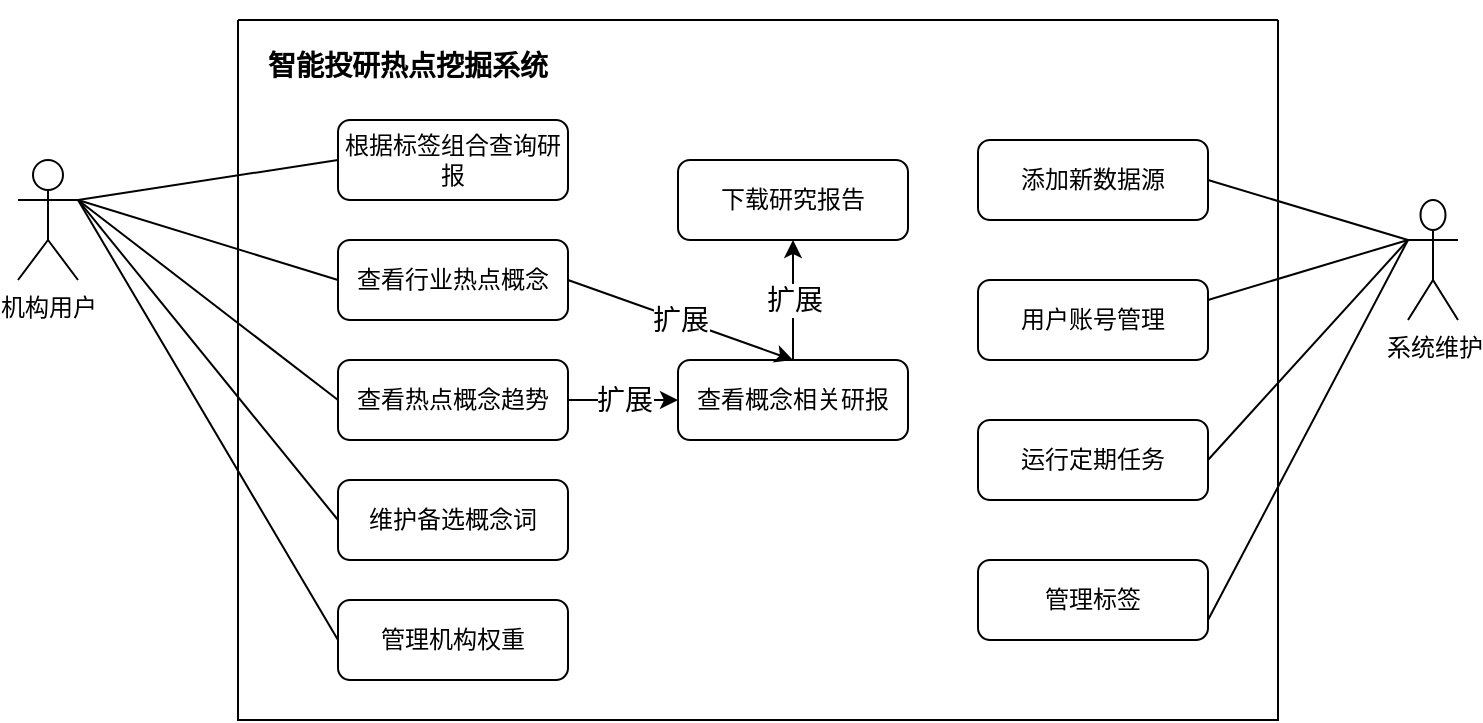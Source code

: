 <mxfile version="17.1.2" type="github">
  <diagram id="GHZjG3nToGS60NQF9C1E" name="第 1 页">
    <mxGraphModel dx="1506" dy="921" grid="1" gridSize="10" guides="1" tooltips="1" connect="1" arrows="1" fold="1" page="1" pageScale="1" pageWidth="850" pageHeight="1100" math="0" shadow="0">
      <root>
        <mxCell id="0" />
        <mxCell id="1" parent="0" />
        <mxCell id="Jjaj_gzugbMVMEQFxrty-10" style="rounded=0;orthogonalLoop=1;jettySize=auto;html=1;exitX=1;exitY=0.333;exitDx=0;exitDy=0;exitPerimeter=0;entryX=0;entryY=0.5;entryDx=0;entryDy=0;fontSize=14;endArrow=none;endFill=0;" parent="1" source="Jjaj_gzugbMVMEQFxrty-1" target="Jjaj_gzugbMVMEQFxrty-5" edge="1">
          <mxGeometry relative="1" as="geometry" />
        </mxCell>
        <mxCell id="Jjaj_gzugbMVMEQFxrty-11" style="edgeStyle=none;rounded=0;orthogonalLoop=1;jettySize=auto;html=1;exitX=1;exitY=0.333;exitDx=0;exitDy=0;exitPerimeter=0;entryX=0;entryY=0.5;entryDx=0;entryDy=0;fontSize=14;endArrow=none;endFill=0;" parent="1" source="Jjaj_gzugbMVMEQFxrty-1" target="Jjaj_gzugbMVMEQFxrty-7" edge="1">
          <mxGeometry relative="1" as="geometry" />
        </mxCell>
        <mxCell id="Jjaj_gzugbMVMEQFxrty-12" style="edgeStyle=none;rounded=0;orthogonalLoop=1;jettySize=auto;html=1;exitX=1;exitY=0.333;exitDx=0;exitDy=0;exitPerimeter=0;entryX=0;entryY=0.5;entryDx=0;entryDy=0;fontSize=14;endArrow=none;endFill=0;" parent="1" source="Jjaj_gzugbMVMEQFxrty-1" target="Jjaj_gzugbMVMEQFxrty-8" edge="1">
          <mxGeometry relative="1" as="geometry" />
        </mxCell>
        <mxCell id="P9fE1Wn2BrOa8Re9Axps-7" style="edgeStyle=none;rounded=0;orthogonalLoop=1;jettySize=auto;html=1;exitX=1;exitY=0.333;exitDx=0;exitDy=0;exitPerimeter=0;entryX=0;entryY=0.5;entryDx=0;entryDy=0;endArrow=none;endFill=0;strokeWidth=1;" parent="1" source="Jjaj_gzugbMVMEQFxrty-1" target="P9fE1Wn2BrOa8Re9Axps-6" edge="1">
          <mxGeometry relative="1" as="geometry" />
        </mxCell>
        <mxCell id="WxrwaGWf_iccbZH23yy5-1" style="rounded=0;orthogonalLoop=1;jettySize=auto;html=1;exitX=1;exitY=0.333;exitDx=0;exitDy=0;exitPerimeter=0;entryX=0;entryY=0.5;entryDx=0;entryDy=0;endArrow=none;endFill=0;" edge="1" parent="1" source="Jjaj_gzugbMVMEQFxrty-1" target="Db-1Afv261UuwkbENgDf-5">
          <mxGeometry relative="1" as="geometry" />
        </mxCell>
        <mxCell id="Jjaj_gzugbMVMEQFxrty-1" value="机构用户" style="shape=umlActor;verticalLabelPosition=bottom;verticalAlign=top;html=1;outlineConnect=0;" parent="1" vertex="1">
          <mxGeometry x="65" y="160" width="30" height="60" as="geometry" />
        </mxCell>
        <mxCell id="Jjaj_gzugbMVMEQFxrty-4" value="" style="swimlane;startSize=0;" parent="1" vertex="1">
          <mxGeometry x="175" y="90" width="520" height="350" as="geometry" />
        </mxCell>
        <mxCell id="Jjaj_gzugbMVMEQFxrty-5" value="根据标签组合查询研报" style="rounded=1;whiteSpace=wrap;html=1;" parent="Jjaj_gzugbMVMEQFxrty-4" vertex="1">
          <mxGeometry x="50" y="50" width="115" height="40" as="geometry" />
        </mxCell>
        <mxCell id="Jjaj_gzugbMVMEQFxrty-7" value="查看行业热点概念" style="rounded=1;whiteSpace=wrap;html=1;" parent="Jjaj_gzugbMVMEQFxrty-4" vertex="1">
          <mxGeometry x="50" y="110" width="115" height="40" as="geometry" />
        </mxCell>
        <mxCell id="Jjaj_gzugbMVMEQFxrty-8" value="查看热点概念趋势" style="rounded=1;whiteSpace=wrap;html=1;" parent="Jjaj_gzugbMVMEQFxrty-4" vertex="1">
          <mxGeometry x="50" y="170" width="115" height="40" as="geometry" />
        </mxCell>
        <mxCell id="Jjaj_gzugbMVMEQFxrty-9" value="查看概念相关研报" style="rounded=1;whiteSpace=wrap;html=1;" parent="Jjaj_gzugbMVMEQFxrty-4" vertex="1">
          <mxGeometry x="220" y="170" width="115" height="40" as="geometry" />
        </mxCell>
        <mxCell id="Jjaj_gzugbMVMEQFxrty-16" value="扩展" style="endArrow=classic;html=1;rounded=0;fontSize=14;exitX=1;exitY=0.5;exitDx=0;exitDy=0;entryX=0.5;entryY=0;entryDx=0;entryDy=0;" parent="Jjaj_gzugbMVMEQFxrty-4" source="Jjaj_gzugbMVMEQFxrty-7" target="Jjaj_gzugbMVMEQFxrty-9" edge="1">
          <mxGeometry relative="1" as="geometry">
            <mxPoint x="120" y="150" as="sourcePoint" />
            <mxPoint x="220" y="150" as="targetPoint" />
          </mxGeometry>
        </mxCell>
        <mxCell id="Jjaj_gzugbMVMEQFxrty-17" value="扩展" style="edgeLabel;resizable=0;html=1;align=center;verticalAlign=middle;fontSize=14;" parent="Jjaj_gzugbMVMEQFxrty-16" connectable="0" vertex="1">
          <mxGeometry relative="1" as="geometry" />
        </mxCell>
        <mxCell id="Jjaj_gzugbMVMEQFxrty-18" value="扩展" style="endArrow=classic;html=1;rounded=0;fontSize=14;exitX=1;exitY=0.5;exitDx=0;exitDy=0;entryX=0;entryY=0.5;entryDx=0;entryDy=0;" parent="Jjaj_gzugbMVMEQFxrty-4" source="Jjaj_gzugbMVMEQFxrty-8" target="Jjaj_gzugbMVMEQFxrty-9" edge="1">
          <mxGeometry relative="1" as="geometry">
            <mxPoint x="210" y="140" as="sourcePoint" />
            <mxPoint x="297.5" y="180" as="targetPoint" />
          </mxGeometry>
        </mxCell>
        <mxCell id="Jjaj_gzugbMVMEQFxrty-19" value="扩展" style="edgeLabel;resizable=0;html=1;align=center;verticalAlign=middle;fontSize=14;" parent="Jjaj_gzugbMVMEQFxrty-18" connectable="0" vertex="1">
          <mxGeometry relative="1" as="geometry" />
        </mxCell>
        <mxCell id="Db-1Afv261UuwkbENgDf-1" value="下载研究报告" style="rounded=1;whiteSpace=wrap;html=1;" parent="Jjaj_gzugbMVMEQFxrty-4" vertex="1">
          <mxGeometry x="220" y="70" width="115" height="40" as="geometry" />
        </mxCell>
        <mxCell id="Db-1Afv261UuwkbENgDf-2" value="扩展" style="endArrow=classic;html=1;rounded=0;fontSize=14;exitX=0.5;exitY=0;exitDx=0;exitDy=0;entryX=0.5;entryY=1;entryDx=0;entryDy=0;" parent="Jjaj_gzugbMVMEQFxrty-4" source="Jjaj_gzugbMVMEQFxrty-9" target="Db-1Afv261UuwkbENgDf-1" edge="1">
          <mxGeometry relative="1" as="geometry">
            <mxPoint x="175" y="140" as="sourcePoint" />
            <mxPoint x="287.5" y="180" as="targetPoint" />
          </mxGeometry>
        </mxCell>
        <mxCell id="Db-1Afv261UuwkbENgDf-3" value="扩展" style="edgeLabel;resizable=0;html=1;align=center;verticalAlign=middle;fontSize=14;" parent="Db-1Afv261UuwkbENgDf-2" connectable="0" vertex="1">
          <mxGeometry relative="1" as="geometry" />
        </mxCell>
        <mxCell id="Db-1Afv261UuwkbENgDf-5" value="管理机构权重" style="rounded=1;whiteSpace=wrap;html=1;" parent="Jjaj_gzugbMVMEQFxrty-4" vertex="1">
          <mxGeometry x="50" y="290" width="115" height="40" as="geometry" />
        </mxCell>
        <mxCell id="Db-1Afv261UuwkbENgDf-6" value="添加新数据源" style="rounded=1;whiteSpace=wrap;html=1;" parent="Jjaj_gzugbMVMEQFxrty-4" vertex="1">
          <mxGeometry x="370" y="60" width="115" height="40" as="geometry" />
        </mxCell>
        <mxCell id="P9fE1Wn2BrOa8Re9Axps-2" value="运行定期任务" style="rounded=1;whiteSpace=wrap;html=1;" parent="Jjaj_gzugbMVMEQFxrty-4" vertex="1">
          <mxGeometry x="370" y="200" width="115" height="40" as="geometry" />
        </mxCell>
        <mxCell id="P9fE1Wn2BrOa8Re9Axps-6" value="维护备选概念词" style="rounded=1;whiteSpace=wrap;html=1;" parent="Jjaj_gzugbMVMEQFxrty-4" vertex="1">
          <mxGeometry x="50" y="230" width="115" height="40" as="geometry" />
        </mxCell>
        <mxCell id="P9fE1Wn2BrOa8Re9Axps-8" value="用户账号管理" style="rounded=1;whiteSpace=wrap;html=1;" parent="Jjaj_gzugbMVMEQFxrty-4" vertex="1">
          <mxGeometry x="370" y="130" width="115" height="40" as="geometry" />
        </mxCell>
        <mxCell id="WxrwaGWf_iccbZH23yy5-3" value="管理标签" style="rounded=1;whiteSpace=wrap;html=1;" vertex="1" parent="Jjaj_gzugbMVMEQFxrty-4">
          <mxGeometry x="370" y="270" width="115" height="40" as="geometry" />
        </mxCell>
        <mxCell id="Jjaj_gzugbMVMEQFxrty-6" value="&lt;h1&gt;&lt;font style=&quot;font-size: 14px&quot;&gt;智能投研热点挖掘系统&lt;/font&gt;&lt;/h1&gt;" style="text;html=1;strokeColor=none;fillColor=none;spacing=5;spacingTop=-20;whiteSpace=wrap;overflow=hidden;rounded=0;" parent="1" vertex="1">
          <mxGeometry x="185" y="90" width="240" height="40" as="geometry" />
        </mxCell>
        <mxCell id="Db-1Afv261UuwkbENgDf-9" style="edgeStyle=none;rounded=0;orthogonalLoop=1;jettySize=auto;html=1;exitX=0;exitY=0.333;exitDx=0;exitDy=0;exitPerimeter=0;entryX=1;entryY=0.5;entryDx=0;entryDy=0;endArrow=none;endFill=0;" parent="1" source="Db-1Afv261UuwkbENgDf-4" target="Db-1Afv261UuwkbENgDf-6" edge="1">
          <mxGeometry relative="1" as="geometry" />
        </mxCell>
        <mxCell id="P9fE1Wn2BrOa8Re9Axps-4" style="rounded=0;orthogonalLoop=1;jettySize=auto;html=1;exitX=0;exitY=0.333;exitDx=0;exitDy=0;exitPerimeter=0;strokeWidth=1;endArrow=none;endFill=0;entryX=1;entryY=0.25;entryDx=0;entryDy=0;" parent="1" source="Db-1Afv261UuwkbENgDf-4" target="P9fE1Wn2BrOa8Re9Axps-8" edge="1">
          <mxGeometry relative="1" as="geometry">
            <mxPoint x="653.333" y="240" as="targetPoint" />
          </mxGeometry>
        </mxCell>
        <mxCell id="P9fE1Wn2BrOa8Re9Axps-5" style="edgeStyle=none;rounded=0;orthogonalLoop=1;jettySize=auto;html=1;exitX=0;exitY=0.333;exitDx=0;exitDy=0;exitPerimeter=0;entryX=1;entryY=0.5;entryDx=0;entryDy=0;endArrow=none;endFill=0;strokeWidth=1;" parent="1" source="Db-1Afv261UuwkbENgDf-4" target="P9fE1Wn2BrOa8Re9Axps-2" edge="1">
          <mxGeometry relative="1" as="geometry" />
        </mxCell>
        <mxCell id="WxrwaGWf_iccbZH23yy5-5" style="edgeStyle=none;rounded=0;orthogonalLoop=1;jettySize=auto;html=1;exitX=0;exitY=0.333;exitDx=0;exitDy=0;exitPerimeter=0;entryX=1;entryY=0.75;entryDx=0;entryDy=0;endArrow=none;endFill=0;" edge="1" parent="1" source="Db-1Afv261UuwkbENgDf-4" target="WxrwaGWf_iccbZH23yy5-3">
          <mxGeometry relative="1" as="geometry" />
        </mxCell>
        <mxCell id="Db-1Afv261UuwkbENgDf-4" value="系统维护" style="shape=umlActor;verticalLabelPosition=bottom;verticalAlign=top;html=1;outlineConnect=0;" parent="1" vertex="1">
          <mxGeometry x="760" y="180" width="25" height="60" as="geometry" />
        </mxCell>
      </root>
    </mxGraphModel>
  </diagram>
</mxfile>
